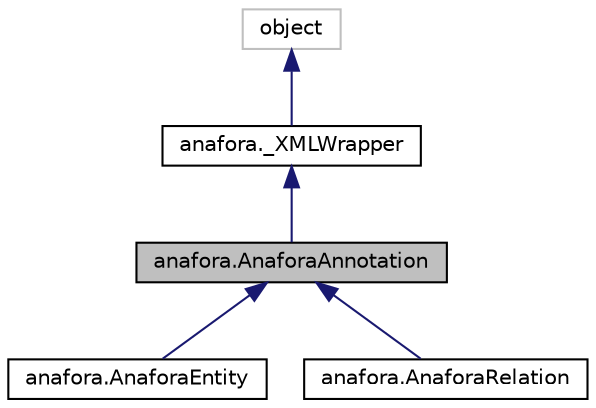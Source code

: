 digraph "anafora.AnaforaAnnotation"
{
  edge [fontname="Helvetica",fontsize="10",labelfontname="Helvetica",labelfontsize="10"];
  node [fontname="Helvetica",fontsize="10",shape=record];
  Node0 [label="anafora.AnaforaAnnotation",height=0.2,width=0.4,color="black", fillcolor="grey75", style="filled", fontcolor="black"];
  Node1 -> Node0 [dir="back",color="midnightblue",fontsize="10",style="solid",fontname="Helvetica"];
  Node1 [label="anafora._XMLWrapper",height=0.2,width=0.4,color="black", fillcolor="white", style="filled",URL="$classanafora_1_1___x_m_l_wrapper.html"];
  Node2 -> Node1 [dir="back",color="midnightblue",fontsize="10",style="solid",fontname="Helvetica"];
  Node2 [label="object",height=0.2,width=0.4,color="grey75", fillcolor="white", style="filled"];
  Node0 -> Node3 [dir="back",color="midnightblue",fontsize="10",style="solid",fontname="Helvetica"];
  Node3 [label="anafora.AnaforaEntity",height=0.2,width=0.4,color="black", fillcolor="white", style="filled",URL="$classanafora_1_1_anafora_entity.html"];
  Node0 -> Node4 [dir="back",color="midnightblue",fontsize="10",style="solid",fontname="Helvetica"];
  Node4 [label="anafora.AnaforaRelation",height=0.2,width=0.4,color="black", fillcolor="white", style="filled",URL="$classanafora_1_1_anafora_relation.html"];
}
